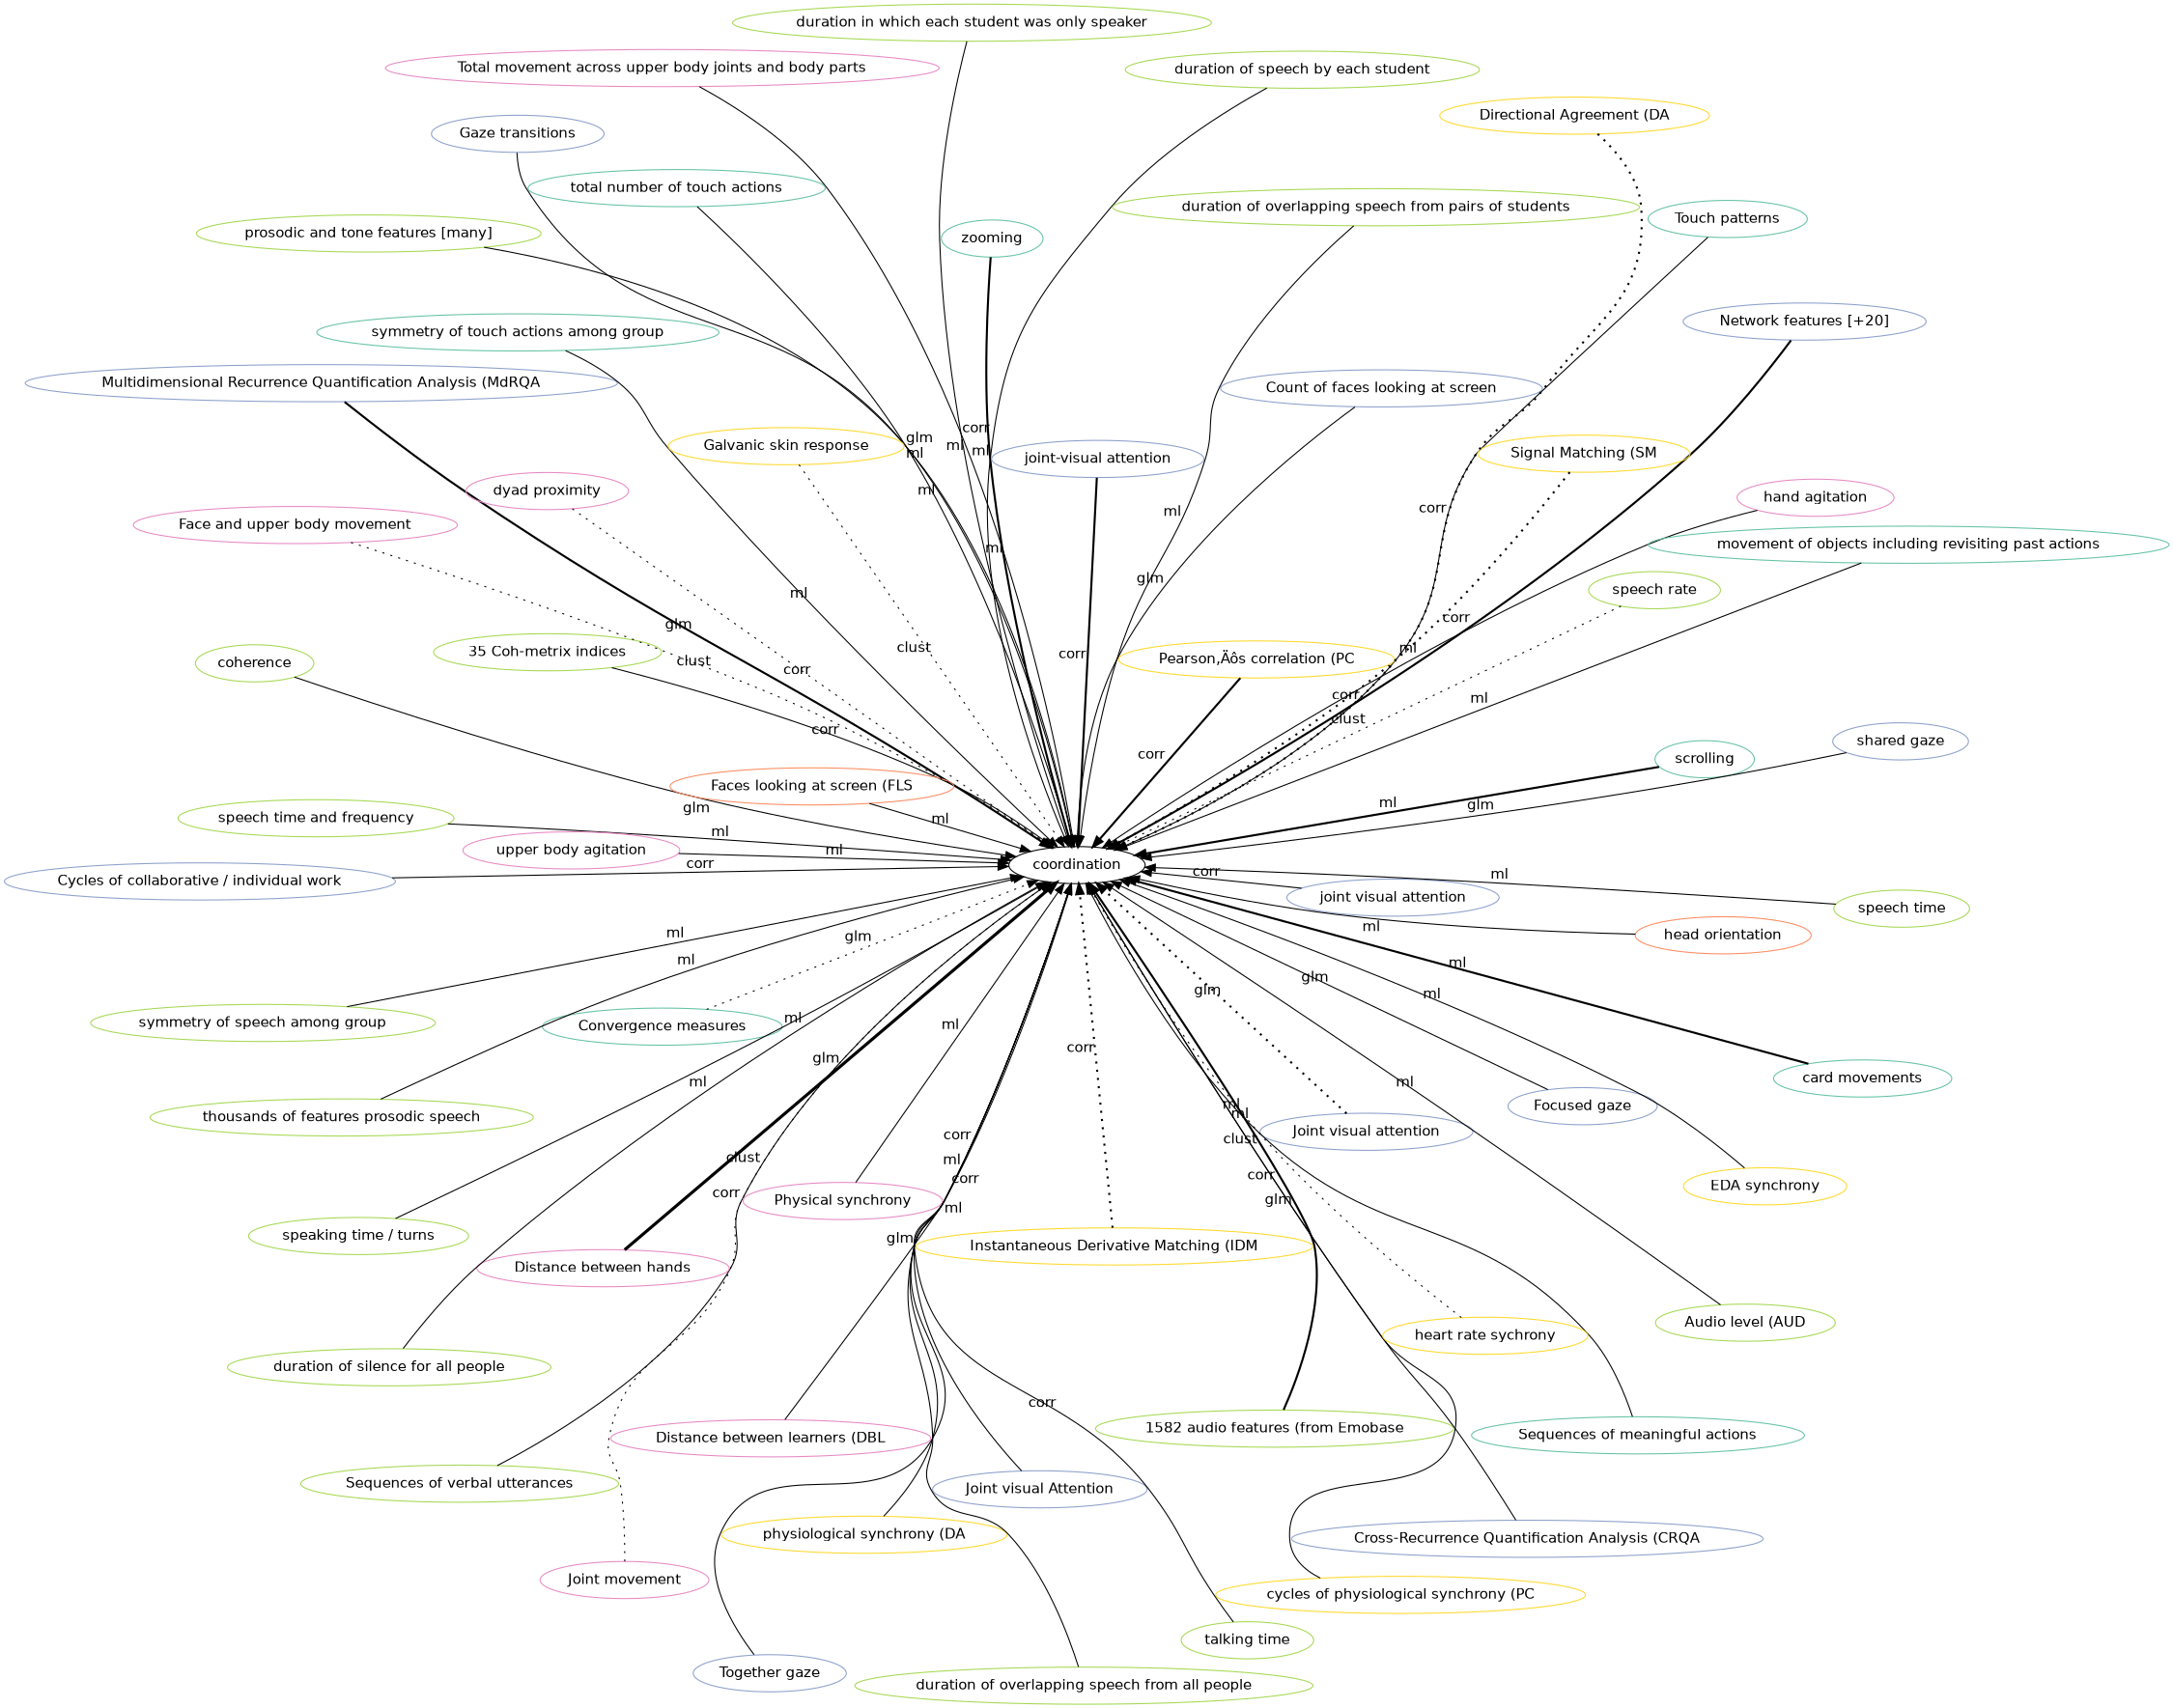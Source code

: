 digraph world {
        size="15,15";
        layout=neato
        graph [fontname = "helvetica"];
        node [fontname = "helvetica", colorscheme=set28];
        edge [fontname = "helvetica", colorscheme=set28];

	"coordination" [href="index.svg"];
	"Focused gaze" [href="https://scholar.google.com/scholar?hl=en&q=An%20Interactive%20Table%20for%20Supporting%20Participation%20Balance%20in%20Face-to-Face%20Collaborative%20Learning", color="3"];
	"Together gaze" [href="https://scholar.google.com/scholar?hl=en&q=An%20Interactive%20Table%20for%20Supporting%20Participation%20Balance%20in%20Face-to-Face%20Collaborative%20Learning", color="3"];
	"Gaze transitions" [href="https://scholar.google.com/scholar?hl=en&q=An%20Interactive%20Table%20for%20Supporting%20Participation%20Balance%20in%20Face-to-Face%20Collaborative%20Learning", color="3"];
	"Joint visual attention" [href="https://scholar.google.com/scholar?hl=en&q=An%20Interactive%20Table%20for%20Supporting%20Participation%20Balance%20in%20Face-to-Face%20Collaborative%20Learning", color="3"];
	"Joint visual attention" [href="https://scholar.google.com/scholar?hl=en&q=An%20Interactive%20Table%20for%20Supporting%20Participation%20Balance%20in%20Face-to-Face%20Collaborative%20Learning", color="3"];
	"Convergence measures" [href="https://scholar.google.com/scholar?hl=en&q=An%20Interactive%20Table%20for%20Supporting%20Participation%20Balance%20in%20Face-to-Face%20Collaborative%20Learning", color="1"];
	"Sequences of verbal utterances" [href="https://scholar.google.com/scholar?hl=en&q=An%20Interactive%20Table%20for%20Supporting%20Participation%20Balance%20in%20Face-to-Face%20Collaborative%20Learning", color="5"];
	"Sequences of meaningful actions" [href="https://scholar.google.com/scholar?hl=en&q=An%20Interactive%20Table%20for%20Supporting%20Participation%20Balance%20in%20Face-to-Face%20Collaborative%20Learning", color="1"];
	"physiological synchrony (DA" [href="https://scholar.google.com/scholar?hl=en&q=An%20Interactive%20Table%20for%20Supporting%20Participation%20Balance%20in%20Face-to-Face%20Collaborative%20Learning", color="6"];
	"cycles of physiological synchrony (PC" [href="https://scholar.google.com/scholar?hl=en&q=An%20Interactive%20Table%20for%20Supporting%20Participation%20Balance%20in%20Face-to-Face%20Collaborative%20Learning", color="6"];
	"Joint visual Attention" [href="https://scholar.google.com/scholar?hl=en&q=An%20Interactive%20Table%20for%20Supporting%20Participation%20Balance%20in%20Face-to-Face%20Collaborative%20Learning", color="3"];
	"Cycles of collaborative / individual work" [href="https://scholar.google.com/scholar?hl=en&q=An%20Interactive%20Table%20for%20Supporting%20Participation%20Balance%20in%20Face-to-Face%20Collaborative%20Learning", color="3"];
	"card movements" [href="https://scholar.google.com/scholar?hl=en&q=An%20Interactive%20Table%20for%20Supporting%20Participation%20Balance%20in%20Face-to-Face%20Collaborative%20Learning", color="1"];
	"scrolling" [href="https://scholar.google.com/scholar?hl=en&q=An%20Interactive%20Table%20for%20Supporting%20Participation%20Balance%20in%20Face-to-Face%20Collaborative%20Learning", color="1"];
	"zooming" [href="https://scholar.google.com/scholar?hl=en&q=An%20Interactive%20Table%20for%20Supporting%20Participation%20Balance%20in%20Face-to-Face%20Collaborative%20Learning", color="1"];
	"1582 audio features (from Emobase" [href="https://scholar.google.com/scholar?hl=en&q=An%20Interactive%20Table%20for%20Supporting%20Participation%20Balance%20in%20Face-to-Face%20Collaborative%20Learning", color="5"];
	"card movements" [href="https://scholar.google.com/scholar?hl=en&q=An%20Interactive%20Table%20for%20Supporting%20Participation%20Balance%20in%20Face-to-Face%20Collaborative%20Learning", color="1"];
	"scrolling" [href="https://scholar.google.com/scholar?hl=en&q=An%20Interactive%20Table%20for%20Supporting%20Participation%20Balance%20in%20Face-to-Face%20Collaborative%20Learning", color="1"];
	"zooming" [href="https://scholar.google.com/scholar?hl=en&q=An%20Interactive%20Table%20for%20Supporting%20Participation%20Balance%20in%20Face-to-Face%20Collaborative%20Learning", color="1"];
	"1582 audio features (from Emobase" [href="https://scholar.google.com/scholar?hl=en&q=An%20Interactive%20Table%20for%20Supporting%20Participation%20Balance%20in%20Face-to-Face%20Collaborative%20Learning", color="5"];
	"Cross-Recurrence Quantification Analysis (CRQA" [href="https://scholar.google.com/scholar?hl=en&q=An%20Interactive%20Table%20for%20Supporting%20Participation%20Balance%20in%20Face-to-Face%20Collaborative%20Learning", color="3"];
	"Multidimensional Recurrence Quantification Analysis (MdRQA" [href="https://scholar.google.com/scholar?hl=en&q=An%20Interactive%20Table%20for%20Supporting%20Participation%20Balance%20in%20Face-to-Face%20Collaborative%20Learning", color="3"];
	"Multidimensional Recurrence Quantification Analysis (MdRQA" [href="https://scholar.google.com/scholar?hl=en&q=An%20Interactive%20Table%20for%20Supporting%20Participation%20Balance%20in%20Face-to-Face%20Collaborative%20Learning", color="3"];
	"coherence" [href="https://scholar.google.com/scholar?hl=en&q=An%20Interactive%20Table%20for%20Supporting%20Participation%20Balance%20in%20Face-to-Face%20Collaborative%20Learning", color="5"];
	"35 Coh-metrix indices" [href="https://scholar.google.com/scholar?hl=en&q=An%20Interactive%20Table%20for%20Supporting%20Participation%20Balance%20in%20Face-to-Face%20Collaborative%20Learning", color="5"];
	"Physical synchrony" [href="https://scholar.google.com/scholar?hl=en&q=An%20Interactive%20Table%20for%20Supporting%20Participation%20Balance%20in%20Face-to-Face%20Collaborative%20Learning", color="4"];
	"Distance between hands" [href="https://scholar.google.com/scholar?hl=en&q=An%20Interactive%20Table%20for%20Supporting%20Participation%20Balance%20in%20Face-to-Face%20Collaborative%20Learning", color="4"];
	"Distance between hands" [href="https://scholar.google.com/scholar?hl=en&q=An%20Interactive%20Table%20for%20Supporting%20Participation%20Balance%20in%20Face-to-Face%20Collaborative%20Learning", color="4"];
	"Count of faces looking at screen" [href="https://scholar.google.com/scholar?hl=en&q=An%20Interactive%20Table%20for%20Supporting%20Participation%20Balance%20in%20Face-to-Face%20Collaborative%20Learning", color="3"];
	"Distance between hands" [href="https://scholar.google.com/scholar?hl=en&q=An%20Interactive%20Table%20for%20Supporting%20Participation%20Balance%20in%20Face-to-Face%20Collaborative%20Learning", color="4"];
	"Touch patterns" [href="https://scholar.google.com/scholar?hl=en&q=An%20Interactive%20Table%20for%20Supporting%20Participation%20Balance%20in%20Face-to-Face%20Collaborative%20Learning", color="1"];
	"Total movement across upper body joints and body parts" [href="https://scholar.google.com/scholar?hl=en&q=An%20Interactive%20Table%20for%20Supporting%20Participation%20Balance%20in%20Face-to-Face%20Collaborative%20Learning", color="4"];
	"talking time" [href="https://scholar.google.com/scholar?hl=en&q=An%20Interactive%20Table%20for%20Supporting%20Participation%20Balance%20in%20Face-to-Face%20Collaborative%20Learning", color="5"];
	"Network features [+20]" [href="https://scholar.google.com/scholar?hl=en&q=An%20Interactive%20Table%20for%20Supporting%20Participation%20Balance%20in%20Face-to-Face%20Collaborative%20Learning", color="3"];
	"Network features [+20]" [href="https://scholar.google.com/scholar?hl=en&q=An%20Interactive%20Table%20for%20Supporting%20Participation%20Balance%20in%20Face-to-Face%20Collaborative%20Learning", color="3"];
	"Faces looking at screen (FLS" [href="https://scholar.google.com/scholar?hl=en&q=An%20Interactive%20Table%20for%20Supporting%20Participation%20Balance%20in%20Face-to-Face%20Collaborative%20Learning", color="2"];
	"Distance between learners (DBL" [href="https://scholar.google.com/scholar?hl=en&q=An%20Interactive%20Table%20for%20Supporting%20Participation%20Balance%20in%20Face-to-Face%20Collaborative%20Learning", color="4"];
	"Audio level (AUD" [href="https://scholar.google.com/scholar?hl=en&q=An%20Interactive%20Table%20for%20Supporting%20Participation%20Balance%20in%20Face-to-Face%20Collaborative%20Learning", color="5"];
	"joint-visual attention" [href="https://scholar.google.com/scholar?hl=en&q=An%20Interactive%20Table%20for%20Supporting%20Participation%20Balance%20in%20Face-to-Face%20Collaborative%20Learning", color="3"];
	"joint-visual attention" [href="https://scholar.google.com/scholar?hl=en&q=An%20Interactive%20Table%20for%20Supporting%20Participation%20Balance%20in%20Face-to-Face%20Collaborative%20Learning", color="3"];
	"joint visual attention" [href="https://scholar.google.com/scholar?hl=en&q=An%20Interactive%20Table%20for%20Supporting%20Participation%20Balance%20in%20Face-to-Face%20Collaborative%20Learning", color="3"];
	"Joint movement" [href="https://scholar.google.com/scholar?hl=en&q=An%20Interactive%20Table%20for%20Supporting%20Participation%20Balance%20in%20Face-to-Face%20Collaborative%20Learning", color="4"];
	"dyad proximity" [href="https://scholar.google.com/scholar?hl=en&q=An%20Interactive%20Table%20for%20Supporting%20Participation%20Balance%20in%20Face-to-Face%20Collaborative%20Learning", color="4"];
	"Signal Matching (SM" [href="https://scholar.google.com/scholar?hl=en&q=An%20Interactive%20Table%20for%20Supporting%20Participation%20Balance%20in%20Face-to-Face%20Collaborative%20Learning", color="6"];
	"Instantaneous Derivative Matching (IDM" [href="https://scholar.google.com/scholar?hl=en&q=An%20Interactive%20Table%20for%20Supporting%20Participation%20Balance%20in%20Face-to-Face%20Collaborative%20Learning", color="6"];
	"Pearson‚Äôs correlation (PC" [href="https://scholar.google.com/scholar?hl=en&q=An%20Interactive%20Table%20for%20Supporting%20Participation%20Balance%20in%20Face-to-Face%20Collaborative%20Learning", color="6"];
	"Directional Agreement (DA" [href="https://scholar.google.com/scholar?hl=en&q=An%20Interactive%20Table%20for%20Supporting%20Participation%20Balance%20in%20Face-to-Face%20Collaborative%20Learning", color="6"];
	"Signal Matching (SM" [href="https://scholar.google.com/scholar?hl=en&q=An%20Interactive%20Table%20for%20Supporting%20Participation%20Balance%20in%20Face-to-Face%20Collaborative%20Learning", color="6"];
	"Instantaneous Derivative Matching (IDM" [href="https://scholar.google.com/scholar?hl=en&q=An%20Interactive%20Table%20for%20Supporting%20Participation%20Balance%20in%20Face-to-Face%20Collaborative%20Learning", color="6"];
	"Directional Agreement (DA" [href="https://scholar.google.com/scholar?hl=en&q=An%20Interactive%20Table%20for%20Supporting%20Participation%20Balance%20in%20Face-to-Face%20Collaborative%20Learning", color="6"];
	"Pearson‚Äôs correlation (PC" [href="https://scholar.google.com/scholar?hl=en&q=An%20Interactive%20Table%20for%20Supporting%20Participation%20Balance%20in%20Face-to-Face%20Collaborative%20Learning", color="6"];
	"speech time and frequency" [href="https://scholar.google.com/scholar?hl=en&q=An%20Interactive%20Table%20for%20Supporting%20Participation%20Balance%20in%20Face-to-Face%20Collaborative%20Learning", color="5"];
	"symmetry of speech among group" [href="https://scholar.google.com/scholar?hl=en&q=An%20Interactive%20Table%20for%20Supporting%20Participation%20Balance%20in%20Face-to-Face%20Collaborative%20Learning", color="5"];
	"total number of touch actions" [href="https://scholar.google.com/scholar?hl=en&q=An%20Interactive%20Table%20for%20Supporting%20Participation%20Balance%20in%20Face-to-Face%20Collaborative%20Learning", color="1"];
	"symmetry of touch actions among group" [href="https://scholar.google.com/scholar?hl=en&q=An%20Interactive%20Table%20for%20Supporting%20Participation%20Balance%20in%20Face-to-Face%20Collaborative%20Learning", color="1"];
	"upper body agitation" [href="https://scholar.google.com/scholar?hl=en&q=An%20Interactive%20Table%20for%20Supporting%20Participation%20Balance%20in%20Face-to-Face%20Collaborative%20Learning", color="4"];
	"hand agitation" [href="https://scholar.google.com/scholar?hl=en&q=An%20Interactive%20Table%20for%20Supporting%20Participation%20Balance%20in%20Face-to-Face%20Collaborative%20Learning", color="4"];
	"head orientation" [href="https://scholar.google.com/scholar?hl=en&q=An%20Interactive%20Table%20for%20Supporting%20Participation%20Balance%20in%20Face-to-Face%20Collaborative%20Learning", color="2"];
	"speaking time / turns" [href="https://scholar.google.com/scholar?hl=en&q=An%20Interactive%20Table%20for%20Supporting%20Participation%20Balance%20in%20Face-to-Face%20Collaborative%20Learning", color="5"];
	"EDA synchrony" [href="https://scholar.google.com/scholar?hl=en&q=An%20Interactive%20Table%20for%20Supporting%20Participation%20Balance%20in%20Face-to-Face%20Collaborative%20Learning", color="6"];
	"heart rate sychrony" [href="https://scholar.google.com/scholar?hl=en&q=An%20Interactive%20Table%20for%20Supporting%20Participation%20Balance%20in%20Face-to-Face%20Collaborative%20Learning", color="6"];
	"shared gaze" [href="https://scholar.google.com/scholar?hl=en&q=An%20Interactive%20Table%20for%20Supporting%20Participation%20Balance%20in%20Face-to-Face%20Collaborative%20Learning", color="3"];
	"speech time" [href="https://scholar.google.com/scholar?hl=en&q=An%20Interactive%20Table%20for%20Supporting%20Participation%20Balance%20in%20Face-to-Face%20Collaborative%20Learning", color="5"];
	"thousands of features prosodic speech" [href="https://scholar.google.com/scholar?hl=en&q=An%20Interactive%20Table%20for%20Supporting%20Participation%20Balance%20in%20Face-to-Face%20Collaborative%20Learning", color="5"];
	"movement of objects including revisiting past actions" [href="https://scholar.google.com/scholar?hl=en&q=An%20Interactive%20Table%20for%20Supporting%20Participation%20Balance%20in%20Face-to-Face%20Collaborative%20Learning", color="1"];
	"duration of speech by each student" [href="https://scholar.google.com/scholar?hl=en&q=An%20Interactive%20Table%20for%20Supporting%20Participation%20Balance%20in%20Face-to-Face%20Collaborative%20Learning", color="5"];
	"duration in which each student was only speaker" [href="https://scholar.google.com/scholar?hl=en&q=An%20Interactive%20Table%20for%20Supporting%20Participation%20Balance%20in%20Face-to-Face%20Collaborative%20Learning", color="5"];
	"duration of overlapping speech from pairs of students" [href="https://scholar.google.com/scholar?hl=en&q=An%20Interactive%20Table%20for%20Supporting%20Participation%20Balance%20in%20Face-to-Face%20Collaborative%20Learning", color="5"];
	"duration of overlapping speech from all people" [href="https://scholar.google.com/scholar?hl=en&q=An%20Interactive%20Table%20for%20Supporting%20Participation%20Balance%20in%20Face-to-Face%20Collaborative%20Learning", color="5"];
	"duration of silence for all people" [href="https://scholar.google.com/scholar?hl=en&q=An%20Interactive%20Table%20for%20Supporting%20Participation%20Balance%20in%20Face-to-Face%20Collaborative%20Learning", color="5"];
	"prosodic and tone features [many]" [href="https://scholar.google.com/scholar?hl=en&q=An%20Interactive%20Table%20for%20Supporting%20Participation%20Balance%20in%20Face-to-Face%20Collaborative%20Learning", color="5"];
	"speech rate" [href="https://scholar.google.com/scholar?hl=en&q=An%20Interactive%20Table%20for%20Supporting%20Participation%20Balance%20in%20Face-to-Face%20Collaborative%20Learning", color="5"];
	"Face and upper body movement" [href="https://scholar.google.com/scholar?hl=en&q=An%20Interactive%20Table%20for%20Supporting%20Participation%20Balance%20in%20Face-to-Face%20Collaborative%20Learning", color="4"];
	"Galvanic skin response" [href="https://scholar.google.com/scholar?hl=en&q=An%20Interactive%20Table%20for%20Supporting%20Participation%20Balance%20in%20Face-to-Face%20Collaborative%20Learning", color="6"];
	"Focused gaze" -> "coordination" [label="glm", labeltooltip=1, style="solid", penwidth=1];
	"Together gaze" -> "coordination" [label="glm", labeltooltip=1, style="solid", penwidth=1];
	"Gaze transitions" -> "coordination" [label="glm", labeltooltip=1, style="solid", penwidth=1];
	"Joint visual attention" -> "coordination" [label="glm", labeltooltip=2, style="dotted", penwidth=2];
	"Convergence measures" -> "coordination" [label="glm", labeltooltip=1, style="dotted", penwidth=1];
	"Sequences of verbal utterances" -> "coordination" [label="clust", labeltooltip=1, style="solid", penwidth=1];
	"Sequences of meaningful actions" -> "coordination" [label="clust", labeltooltip=1, style="solid", penwidth=1];
	"physiological synchrony (DA" -> "coordination" [label="corr", labeltooltip=1, style="solid", penwidth=1];
	"cycles of physiological synchrony (PC" -> "coordination" [label="corr", labeltooltip=1, style="solid", penwidth=1];
	"Joint visual Attention" -> "coordination" [label="corr", labeltooltip=1, style="solid", penwidth=1];
	"Cycles of collaborative / individual work" -> "coordination" [label="corr", labeltooltip=1, style="solid", penwidth=1];
	"card movements" -> "coordination" [label="ml", labeltooltip=2, style="solid", penwidth=2];
	"scrolling" -> "coordination" [label="ml", labeltooltip=2, style="solid", penwidth=2];
	"zooming" -> "coordination" [label="ml", labeltooltip=2, style="solid", penwidth=2];
	"1582 audio features (from Emobase" -> "coordination" [label="ml", labeltooltip=2, style="solid", penwidth=2];
	"Cross-Recurrence Quantification Analysis (CRQA" -> "coordination" [label="glm", labeltooltip=1, style="solid", penwidth=1];
	"Multidimensional Recurrence Quantification Analysis (MdRQA" -> "coordination" [label="glm", labeltooltip=2, style="solid", penwidth=2];
	"coherence" -> "coordination" [label="glm", labeltooltip=1, style="solid", penwidth=1];
	"35 Coh-metrix indices" -> "coordination" [label="corr", labeltooltip=1, style="solid", penwidth=1];
	"Physical synchrony" -> "coordination" [label="ml", labeltooltip=1, style="solid", penwidth=1];
	"Distance between hands" -> "coordination" [label="glm", labeltooltip=3, style="solid", penwidth=3];
	"Count of faces looking at screen" -> "coordination" [label="glm", labeltooltip=1, style="solid", penwidth=1];
	"Touch patterns" -> "coordination" [label="", labeltooltip=1, style="solid", penwidth=1];
	"Total movement across upper body joints and body parts" -> "coordination" [label="corr", labeltooltip=1, style="solid", penwidth=1];
	"talking time" -> "coordination" [label="corr", labeltooltip=1, style="solid", penwidth=1];
	"Network features [+20]" -> "coordination" [label="corr", labeltooltip=2, style="solid", penwidth=2];
	"Faces looking at screen (FLS" -> "coordination" [label="ml", labeltooltip=1, style="solid", penwidth=1];
	"Distance between learners (DBL" -> "coordination" [label="ml", labeltooltip=1, style="solid", penwidth=1];
	"Audio level (AUD" -> "coordination" [label="ml", labeltooltip=1, style="solid", penwidth=1];
	"joint-visual attention" -> "coordination" [label="corr", labeltooltip=2, style="solid", penwidth=2];
	"joint visual attention" -> "coordination" [label="corr", labeltooltip=1, style="solid", penwidth=1];
	"Joint movement" -> "coordination" [label="corr", labeltooltip=1, style="dotted", penwidth=1];
	"dyad proximity" -> "coordination" [label="corr", labeltooltip=1, style="dotted", penwidth=1];
	"Signal Matching (SM" -> "coordination" [label="corr", labeltooltip=2, style="dotted", penwidth=2];
	"Instantaneous Derivative Matching (IDM" -> "coordination" [label="corr", labeltooltip=2, style="dotted", penwidth=2];
	"Pearson‚Äôs correlation (PC" -> "coordination" [label="corr", labeltooltip=2, style="solid", penwidth=2];
	"Directional Agreement (DA" -> "coordination" [label="corr", labeltooltip=2, style="dotted", penwidth=2];
	"speech time and frequency" -> "coordination" [label="ml", labeltooltip=1, style="solid", penwidth=1];
	"symmetry of speech among group" -> "coordination" [label="ml", labeltooltip=1, style="solid", penwidth=1];
	"total number of touch actions" -> "coordination" [label="ml", labeltooltip=1, style="solid", penwidth=1];
	"symmetry of touch actions among group" -> "coordination" [label="ml", labeltooltip=1, style="solid", penwidth=1];
	"upper body agitation" -> "coordination" [label="ml", labeltooltip=1, style="solid", penwidth=1];
	"hand agitation" -> "coordination" [label="ml", labeltooltip=1, style="solid", penwidth=1];
	"head orientation" -> "coordination" [label="ml", labeltooltip=1, style="solid", penwidth=1];
	"speaking time / turns" -> "coordination" [label="ml", labeltooltip=1, style="solid", penwidth=1];
	"EDA synchrony" -> "coordination" [label="ml", labeltooltip=1, style="solid", penwidth=1];
	"heart rate sychrony" -> "coordination" [label="ml", labeltooltip=1, style="dotted", penwidth=1];
	"shared gaze" -> "coordination" [label="glm", labeltooltip=1, style="solid", penwidth=1];
	"speech time" -> "coordination" [label="ml", labeltooltip=1, style="solid", penwidth=1];
	"thousands of features prosodic speech" -> "coordination" [label="ml", labeltooltip=1, style="solid", penwidth=1];
	"movement of objects including revisiting past actions" -> "coordination" [label="ml", labeltooltip=1, style="solid", penwidth=1];
	"duration of speech by each student" -> "coordination" [label="ml", labeltooltip=1, style="solid", penwidth=1];
	"duration in which each student was only speaker" -> "coordination" [label="ml", labeltooltip=1, style="solid", penwidth=1];
	"duration of overlapping speech from pairs of students" -> "coordination" [label="ml", labeltooltip=1, style="solid", penwidth=1];
	"duration of overlapping speech from all people" -> "coordination" [label="ml", labeltooltip=1, style="solid", penwidth=1];
	"duration of silence for all people" -> "coordination" [label="ml", labeltooltip=1, style="solid", penwidth=1];
	"prosodic and tone features [many]" -> "coordination" [label="ml", labeltooltip=1, style="solid", penwidth=1];
	"speech rate" -> "coordination" [label="clust", labeltooltip=1, style="dotted", penwidth=1];
	"Face and upper body movement" -> "coordination" [label="clust", labeltooltip=1, style="dotted", penwidth=1];
	"Galvanic skin response" -> "coordination" [label="clust", labeltooltip=1, style="dotted", penwidth=1];

 overlap=false 
 splines = true; 


}